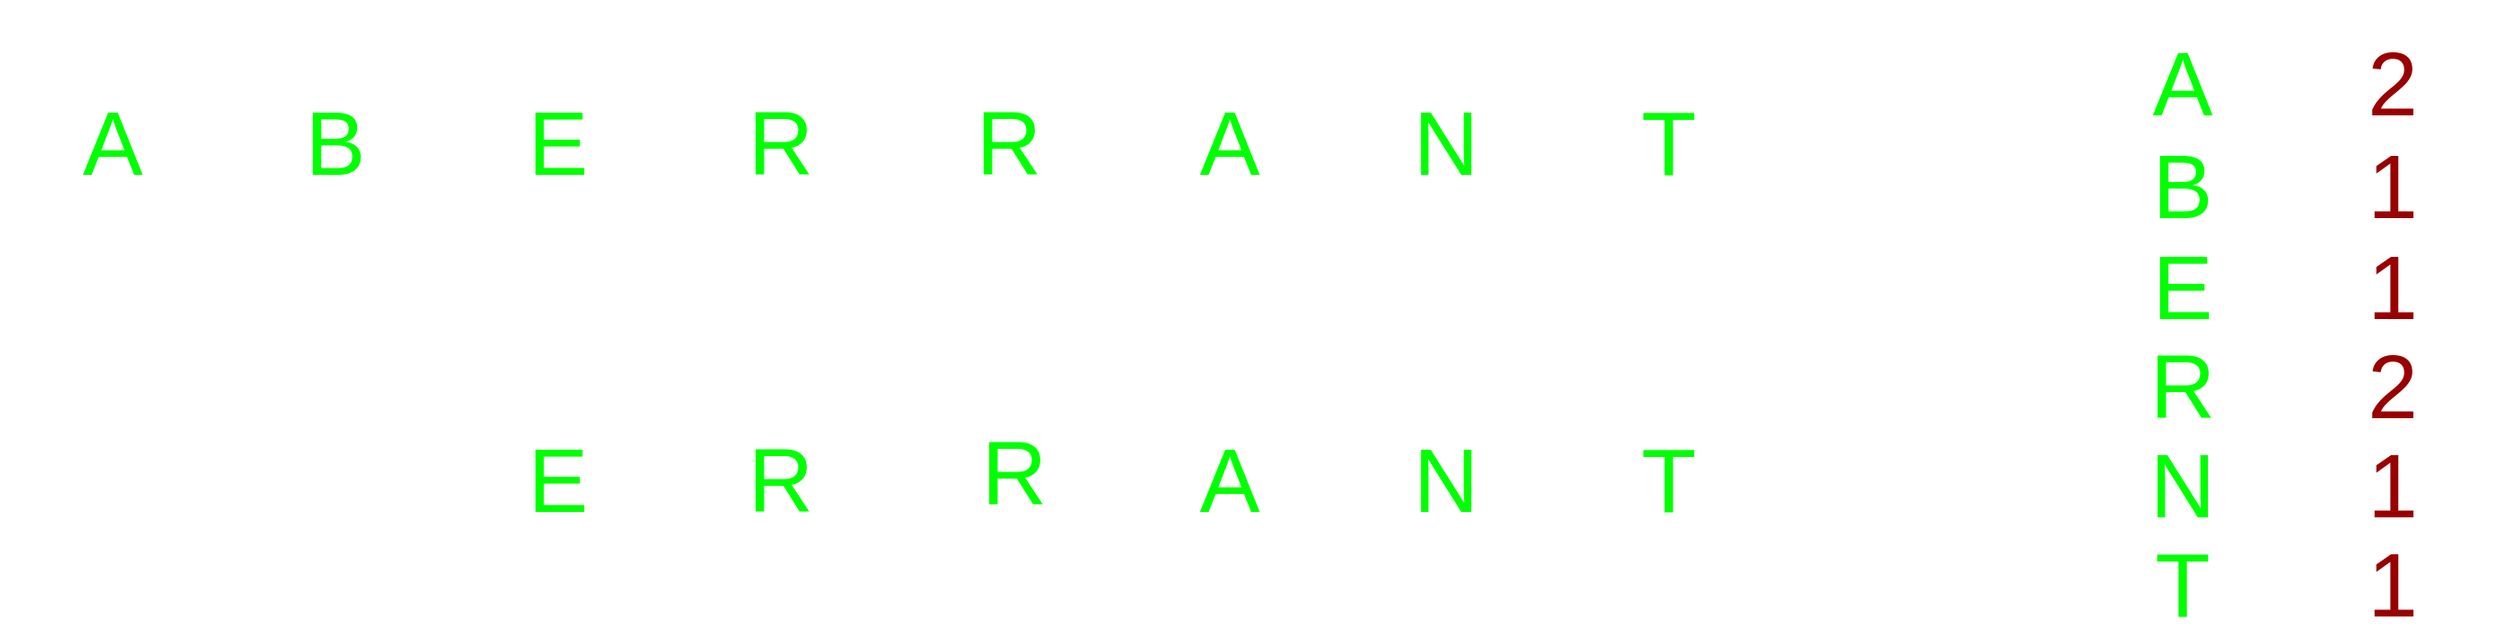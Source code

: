 <mxfile>
    <diagram id="_lO6KKi8AbSgeLTudczY" name="Page-1">
        <mxGraphModel dx="2533" dy="2207" grid="0" gridSize="10" guides="1" tooltips="1" connect="1" arrows="1" fold="1" page="0" pageScale="1" pageWidth="850" pageHeight="1100" math="0" shadow="0">
            <root>
                <mxCell id="0"/>
                <mxCell id="1" parent="0"/>
                <mxCell id="257" value="" style="shape=table;startSize=0;container=1;collapsible=0;childLayout=tableLayout;strokeColor=#FFFFFF;fontSize=50;fontColor=#00FF00;fillColor=none;" parent="1" vertex="1">
                    <mxGeometry x="-197" y="-582" width="986" height="155" as="geometry"/>
                </mxCell>
                <mxCell id="258" value="" style="shape=tableRow;horizontal=0;startSize=0;swimlaneHead=0;swimlaneBody=0;top=0;left=0;bottom=0;right=0;collapsible=0;dropTarget=0;fillColor=none;points=[[0,0.5],[1,0.5]];portConstraint=eastwest;strokeColor=#FFFFFF;fontSize=50;fontColor=#00FF00;" parent="257" vertex="1">
                    <mxGeometry width="986" height="155" as="geometry"/>
                </mxCell>
                <mxCell id="259" value="A" style="shape=partialRectangle;html=1;whiteSpace=wrap;connectable=0;overflow=hidden;fillColor=none;top=0;left=0;bottom=0;right=0;pointerEvents=1;strokeColor=#FFFFFF;fontSize=50;fontColor=#00FF00;" parent="258" vertex="1">
                    <mxGeometry width="123" height="155" as="geometry">
                        <mxRectangle width="123" height="155" as="alternateBounds"/>
                    </mxGeometry>
                </mxCell>
                <mxCell id="260" value="B" style="shape=partialRectangle;html=1;whiteSpace=wrap;connectable=0;overflow=hidden;fillColor=none;top=0;left=0;bottom=0;right=0;pointerEvents=1;strokeColor=#FFFFFF;fontSize=50;fontColor=#00FF00;" parent="258" vertex="1">
                    <mxGeometry x="123" width="124" height="155" as="geometry">
                        <mxRectangle width="124" height="155" as="alternateBounds"/>
                    </mxGeometry>
                </mxCell>
                <mxCell id="261" value="E" style="shape=partialRectangle;html=1;whiteSpace=wrap;connectable=0;overflow=hidden;fillColor=none;top=0;left=0;bottom=0;right=0;pointerEvents=1;strokeColor=#FFFFFF;fontSize=50;fontColor=#00FF00;" parent="258" vertex="1">
                    <mxGeometry x="247" width="123" height="155" as="geometry">
                        <mxRectangle width="123" height="155" as="alternateBounds"/>
                    </mxGeometry>
                </mxCell>
                <mxCell id="262" value="R" style="shape=partialRectangle;html=1;whiteSpace=wrap;connectable=0;overflow=hidden;fillColor=none;top=0;left=0;bottom=0;right=0;pointerEvents=1;strokeColor=#FFFFFF;fontSize=50;fontColor=#00FF00;" parent="258" vertex="1">
                    <mxGeometry x="370" width="124" height="155" as="geometry">
                        <mxRectangle width="124" height="155" as="alternateBounds"/>
                    </mxGeometry>
                </mxCell>
                <mxCell id="263" value="R" style="shape=partialRectangle;html=1;whiteSpace=wrap;connectable=0;overflow=hidden;fillColor=none;top=0;left=0;bottom=0;right=0;pointerEvents=1;strokeColor=#FFFFFF;fontSize=50;fontColor=#00FF00;" parent="258" vertex="1">
                    <mxGeometry x="494" width="129" height="155" as="geometry">
                        <mxRectangle width="129" height="155" as="alternateBounds"/>
                    </mxGeometry>
                </mxCell>
                <mxCell id="264" value="A" style="shape=partialRectangle;html=1;whiteSpace=wrap;connectable=0;overflow=hidden;fillColor=none;top=0;left=0;bottom=0;right=0;pointerEvents=1;strokeColor=#FFFFFF;fontSize=50;fontColor=#00FF00;" parent="258" vertex="1">
                    <mxGeometry x="623" width="116" height="155" as="geometry">
                        <mxRectangle width="116" height="155" as="alternateBounds"/>
                    </mxGeometry>
                </mxCell>
                <mxCell id="265" value="N" style="shape=partialRectangle;html=1;whiteSpace=wrap;connectable=0;overflow=hidden;fillColor=none;top=0;left=0;bottom=0;right=0;pointerEvents=1;strokeColor=#FFFFFF;fontSize=50;fontColor=#00FF00;" parent="258" vertex="1">
                    <mxGeometry x="739" width="124" height="155" as="geometry">
                        <mxRectangle width="124" height="155" as="alternateBounds"/>
                    </mxGeometry>
                </mxCell>
                <mxCell id="266" value="T" style="shape=partialRectangle;html=1;whiteSpace=wrap;connectable=0;overflow=hidden;fillColor=none;top=0;left=0;bottom=0;right=0;pointerEvents=1;strokeColor=#FFFFFF;fontSize=50;fontColor=#00FF00;" parent="258" vertex="1">
                    <mxGeometry x="863" width="123" height="155" as="geometry">
                        <mxRectangle width="123" height="155" as="alternateBounds"/>
                    </mxGeometry>
                </mxCell>
                <mxCell id="267" value="E" style="shape=partialRectangle;html=1;whiteSpace=wrap;connectable=0;overflow=hidden;fillColor=none;top=0;left=0;bottom=0;right=0;pointerEvents=1;strokeColor=#FFFFFF;fontSize=50;fontColor=#00FF00;" parent="1" vertex="1">
                    <mxGeometry x="50" y="-395" width="123" height="155" as="geometry">
                        <mxRectangle width="123" height="155" as="alternateBounds"/>
                    </mxGeometry>
                </mxCell>
                <mxCell id="268" value="R" style="shape=partialRectangle;html=1;whiteSpace=wrap;connectable=0;overflow=hidden;fillColor=none;top=0;left=0;bottom=0;right=0;pointerEvents=1;strokeColor=#FFFFFF;fontSize=50;fontColor=#00FF00;" parent="1" vertex="1">
                    <mxGeometry x="173" y="-395" width="124" height="155" as="geometry">
                        <mxRectangle width="124" height="155" as="alternateBounds"/>
                    </mxGeometry>
                </mxCell>
                <mxCell id="269" value="R" style="shape=partialRectangle;html=1;whiteSpace=wrap;connectable=0;overflow=hidden;fillColor=none;top=0;left=0;bottom=0;right=0;pointerEvents=1;strokeColor=#FFFFFF;fontSize=50;fontColor=#00FF00;" parent="1" vertex="1">
                    <mxGeometry x="300" y="-399" width="129" height="155" as="geometry">
                        <mxRectangle width="129" height="155" as="alternateBounds"/>
                    </mxGeometry>
                </mxCell>
                <mxCell id="270" value="A" style="shape=partialRectangle;html=1;whiteSpace=wrap;connectable=0;overflow=hidden;fillColor=none;top=0;left=0;bottom=0;right=0;pointerEvents=1;strokeColor=#FFFFFF;fontSize=50;fontColor=#00FF00;" parent="1" vertex="1">
                    <mxGeometry x="426" y="-395" width="116" height="155" as="geometry">
                        <mxRectangle width="116" height="155" as="alternateBounds"/>
                    </mxGeometry>
                </mxCell>
                <mxCell id="271" value="N" style="shape=partialRectangle;html=1;whiteSpace=wrap;connectable=0;overflow=hidden;fillColor=none;top=0;left=0;bottom=0;right=0;pointerEvents=1;strokeColor=#FFFFFF;fontSize=50;fontColor=#00FF00;" parent="1" vertex="1">
                    <mxGeometry x="542" y="-395" width="124" height="155" as="geometry">
                        <mxRectangle width="124" height="155" as="alternateBounds"/>
                    </mxGeometry>
                </mxCell>
                <mxCell id="272" value="T" style="shape=partialRectangle;html=1;whiteSpace=wrap;connectable=0;overflow=hidden;fillColor=none;top=0;left=0;bottom=0;right=0;pointerEvents=1;strokeColor=#FFFFFF;fontSize=50;fontColor=#00FF00;" parent="1" vertex="1">
                    <mxGeometry x="666" y="-395" width="123" height="155" as="geometry">
                        <mxRectangle width="123" height="155" as="alternateBounds"/>
                    </mxGeometry>
                </mxCell>
                <mxCell id="273" value="" style="shape=table;startSize=0;container=1;collapsible=0;childLayout=tableLayout;strokeColor=#FFFFFF;fontSize=50;fontColor=#00FF00;fillColor=none;" parent="1" vertex="1">
                    <mxGeometry x="954" y="-569" width="233" height="333.815" as="geometry"/>
                </mxCell>
                <mxCell id="274" value="" style="shape=tableRow;horizontal=0;startSize=0;swimlaneHead=0;swimlaneBody=0;top=0;left=0;bottom=0;right=0;collapsible=0;dropTarget=0;fillColor=none;points=[[0,0.5],[1,0.5]];portConstraint=eastwest;strokeColor=#FFFFFF;fontSize=50;fontColor=#00FF00;" parent="273" vertex="1">
                    <mxGeometry width="233" height="57" as="geometry"/>
                </mxCell>
                <mxCell id="275" value="A" style="shape=partialRectangle;html=1;whiteSpace=wrap;connectable=0;overflow=hidden;fillColor=none;top=0;left=0;bottom=0;right=0;pointerEvents=1;strokeColor=#FFFFFF;fontSize=50;fontColor=#00FF00;" parent="274" vertex="1">
                    <mxGeometry width="117" height="57" as="geometry">
                        <mxRectangle width="117" height="57" as="alternateBounds"/>
                    </mxGeometry>
                </mxCell>
                <mxCell id="276" value="2" style="shape=partialRectangle;html=1;whiteSpace=wrap;connectable=0;overflow=hidden;fillColor=none;top=0;left=0;bottom=0;right=0;pointerEvents=1;strokeColor=#FFFFFF;fontSize=50;fontColor=#990000;" parent="274" vertex="1">
                    <mxGeometry x="117" width="116" height="57" as="geometry">
                        <mxRectangle width="116" height="57" as="alternateBounds"/>
                    </mxGeometry>
                </mxCell>
                <mxCell id="277" value="" style="shape=tableRow;horizontal=0;startSize=0;swimlaneHead=0;swimlaneBody=0;top=0;left=0;bottom=0;right=0;collapsible=0;dropTarget=0;fillColor=none;points=[[0,0.5],[1,0.5]];portConstraint=eastwest;strokeColor=#FFFFFF;fontSize=50;fontColor=#00FF00;" parent="273" vertex="1">
                    <mxGeometry y="57" width="233" height="56" as="geometry"/>
                </mxCell>
                <mxCell id="278" value="B" style="shape=partialRectangle;html=1;whiteSpace=wrap;connectable=0;overflow=hidden;fillColor=none;top=0;left=0;bottom=0;right=0;pointerEvents=1;strokeColor=#FFFFFF;fontSize=50;fontColor=#00FF00;" parent="277" vertex="1">
                    <mxGeometry width="117" height="56" as="geometry">
                        <mxRectangle width="117" height="56" as="alternateBounds"/>
                    </mxGeometry>
                </mxCell>
                <mxCell id="279" value="1" style="shape=partialRectangle;html=1;whiteSpace=wrap;connectable=0;overflow=hidden;fillColor=none;top=0;left=0;bottom=0;right=0;pointerEvents=1;strokeColor=#FFFFFF;fontSize=50;fontColor=#990000;" parent="277" vertex="1">
                    <mxGeometry x="117" width="116" height="56" as="geometry">
                        <mxRectangle width="116" height="56" as="alternateBounds"/>
                    </mxGeometry>
                </mxCell>
                <mxCell id="280" value="" style="shape=tableRow;horizontal=0;startSize=0;swimlaneHead=0;swimlaneBody=0;top=0;left=0;bottom=0;right=0;collapsible=0;dropTarget=0;fillColor=none;points=[[0,0.5],[1,0.5]];portConstraint=eastwest;strokeColor=#FFFFFF;fontSize=50;fontColor=#00FF00;" parent="273" vertex="1">
                    <mxGeometry y="113" width="233" height="55" as="geometry"/>
                </mxCell>
                <mxCell id="281" value="E" style="shape=partialRectangle;html=1;whiteSpace=wrap;connectable=0;overflow=hidden;fillColor=none;top=0;left=0;bottom=0;right=0;pointerEvents=1;strokeColor=#FFFFFF;fontSize=50;fontColor=#00FF00;" parent="280" vertex="1">
                    <mxGeometry width="117" height="55" as="geometry">
                        <mxRectangle width="117" height="55" as="alternateBounds"/>
                    </mxGeometry>
                </mxCell>
                <mxCell id="282" value="1" style="shape=partialRectangle;html=1;whiteSpace=wrap;connectable=0;overflow=hidden;fillColor=none;top=0;left=0;bottom=0;right=0;pointerEvents=1;strokeColor=#FFFFFF;fontSize=50;fontColor=#990000;" parent="280" vertex="1">
                    <mxGeometry x="117" width="116" height="55" as="geometry">
                        <mxRectangle width="116" height="55" as="alternateBounds"/>
                    </mxGeometry>
                </mxCell>
                <mxCell id="283" value="" style="shape=tableRow;horizontal=0;startSize=0;swimlaneHead=0;swimlaneBody=0;top=0;left=0;bottom=0;right=0;collapsible=0;dropTarget=0;fillColor=none;points=[[0,0.5],[1,0.5]];portConstraint=eastwest;strokeColor=#FFFFFF;fontSize=50;fontColor=#00FF00;" parent="273" vertex="1">
                    <mxGeometry y="168" width="233" height="55" as="geometry"/>
                </mxCell>
                <mxCell id="284" value="R" style="shape=partialRectangle;html=1;whiteSpace=wrap;connectable=0;overflow=hidden;fillColor=none;top=0;left=0;bottom=0;right=0;pointerEvents=1;strokeColor=#FFFFFF;fontSize=50;fontColor=#00FF00;" parent="283" vertex="1">
                    <mxGeometry width="117" height="55" as="geometry">
                        <mxRectangle width="117" height="55" as="alternateBounds"/>
                    </mxGeometry>
                </mxCell>
                <mxCell id="285" value="2" style="shape=partialRectangle;html=1;whiteSpace=wrap;connectable=0;overflow=hidden;fillColor=none;top=0;left=0;bottom=0;right=0;pointerEvents=1;strokeColor=#FFFFFF;fontSize=50;fontColor=#990000;" parent="283" vertex="1">
                    <mxGeometry x="117" width="116" height="55" as="geometry">
                        <mxRectangle width="116" height="55" as="alternateBounds"/>
                    </mxGeometry>
                </mxCell>
                <mxCell id="286" value="" style="shape=tableRow;horizontal=0;startSize=0;swimlaneHead=0;swimlaneBody=0;top=0;left=0;bottom=0;right=0;collapsible=0;dropTarget=0;fillColor=none;points=[[0,0.5],[1,0.5]];portConstraint=eastwest;strokeColor=#FFFFFF;fontSize=50;fontColor=#00FF00;" parent="273" vertex="1">
                    <mxGeometry y="223" width="233" height="55" as="geometry"/>
                </mxCell>
                <mxCell id="287" value="N" style="shape=partialRectangle;html=1;whiteSpace=wrap;connectable=0;overflow=hidden;fillColor=none;top=0;left=0;bottom=0;right=0;pointerEvents=1;strokeColor=#FFFFFF;fontSize=50;fontColor=#00FF00;" parent="286" vertex="1">
                    <mxGeometry width="117" height="55" as="geometry">
                        <mxRectangle width="117" height="55" as="alternateBounds"/>
                    </mxGeometry>
                </mxCell>
                <mxCell id="288" value="1" style="shape=partialRectangle;html=1;whiteSpace=wrap;connectable=0;overflow=hidden;fillColor=none;top=0;left=0;bottom=0;right=0;pointerEvents=1;strokeColor=#FFFFFF;fontSize=50;fontColor=#990000;" parent="286" vertex="1">
                    <mxGeometry x="117" width="116" height="55" as="geometry">
                        <mxRectangle width="116" height="55" as="alternateBounds"/>
                    </mxGeometry>
                </mxCell>
                <mxCell id="289" value="" style="shape=tableRow;horizontal=0;startSize=0;swimlaneHead=0;swimlaneBody=0;top=0;left=0;bottom=0;right=0;collapsible=0;dropTarget=0;fillColor=none;points=[[0,0.5],[1,0.5]];portConstraint=eastwest;strokeColor=#FFFFFF;fontSize=50;fontColor=#00FF00;" parent="273" vertex="1">
                    <mxGeometry y="278" width="233" height="56" as="geometry"/>
                </mxCell>
                <mxCell id="290" value="T" style="shape=partialRectangle;html=1;whiteSpace=wrap;connectable=0;overflow=hidden;fillColor=none;top=0;left=0;bottom=0;right=0;pointerEvents=1;strokeColor=#FFFFFF;fontSize=50;fontColor=#00FF00;" parent="289" vertex="1">
                    <mxGeometry width="117" height="56" as="geometry">
                        <mxRectangle width="117" height="56" as="alternateBounds"/>
                    </mxGeometry>
                </mxCell>
                <mxCell id="291" value="1" style="shape=partialRectangle;html=1;whiteSpace=wrap;connectable=0;overflow=hidden;fillColor=none;top=0;left=0;bottom=0;right=0;pointerEvents=1;strokeColor=#FFFFFF;fontSize=50;fontColor=#990000;" parent="289" vertex="1">
                    <mxGeometry x="117" width="116" height="56" as="geometry">
                        <mxRectangle width="116" height="56" as="alternateBounds"/>
                    </mxGeometry>
                </mxCell>
            </root>
        </mxGraphModel>
    </diagram>
</mxfile>